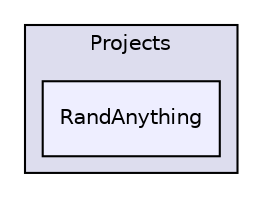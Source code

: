 digraph "RandAnything" {
  compound=true
  node [ fontsize="10", fontname="Helvetica"];
  edge [ labelfontsize="10", labelfontname="Helvetica"];
  subgraph clusterdir_2d988d2645a00edd0ba380e381769b6b {
    graph [ bgcolor="#ddddee", pencolor="black", label="Projects" fontname="Helvetica", fontsize="10", URL="dir_2d988d2645a00edd0ba380e381769b6b.html"]
  dir_1fa39cc216f949bf813287acf1d39a04 [shape=box, label="RandAnything", style="filled", fillcolor="#eeeeff", pencolor="black", URL="dir_1fa39cc216f949bf813287acf1d39a04.html"];
  }
}
